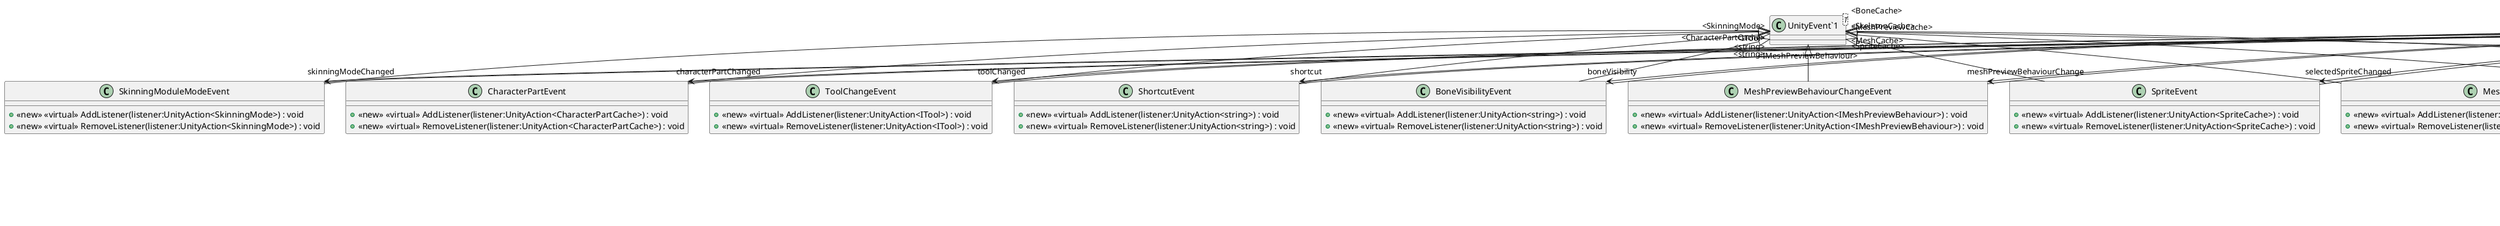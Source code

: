 @startuml
class SkinningEvents {
}
class SpriteEvent {
    + <<new>> <<virtual>> AddListener(listener:UnityAction<SpriteCache>) : void
    + <<new>> <<virtual>> RemoveListener(listener:UnityAction<SpriteCache>) : void
}
class SkeletonEvent {
    + <<new>> <<virtual>> AddListener(listener:UnityAction<SkeletonCache>) : void
    + <<new>> <<virtual>> RemoveListener(listener:UnityAction<SkeletonCache>) : void
}
class MeshEvent {
    + <<new>> <<virtual>> AddListener(listener:UnityAction<MeshCache>) : void
    + <<new>> <<virtual>> RemoveListener(listener:UnityAction<MeshCache>) : void
}
class MeshPreviewEvent {
    + <<new>> <<virtual>> AddListener(listener:UnityAction<MeshPreviewCache>) : void
    + <<new>> <<virtual>> RemoveListener(listener:UnityAction<MeshPreviewCache>) : void
}
class SkinningModuleModeEvent {
    + <<new>> <<virtual>> AddListener(listener:UnityAction<SkinningMode>) : void
    + <<new>> <<virtual>> RemoveListener(listener:UnityAction<SkinningMode>) : void
}
class BoneSelectionEvent {
    + <<new>> <<virtual>> AddListener(listener:UnityAction) : void
    + <<new>> <<virtual>> RemoveListener(listener:UnityAction) : void
}
class BoneEvent {
    + <<new>> <<virtual>> AddListener(listener:UnityAction<BoneCache>) : void
    + <<new>> <<virtual>> RemoveListener(listener:UnityAction<BoneCache>) : void
}
class CharacterPartEvent {
    + <<new>> <<virtual>> AddListener(listener:UnityAction<CharacterPartCache>) : void
    + <<new>> <<virtual>> RemoveListener(listener:UnityAction<CharacterPartCache>) : void
}
class ToolChangeEvent {
    + <<new>> <<virtual>> AddListener(listener:UnityAction<ITool>) : void
    + <<new>> <<virtual>> RemoveListener(listener:UnityAction<ITool>) : void
}
class RestoreBindPoseEvent {
    + <<new>> <<virtual>> AddListener(listener:UnityAction) : void
    + <<new>> <<virtual>> RemoveListener(listener:UnityAction) : void
}
class CopyEvent {
    + <<new>> <<virtual>> AddListener(listener:UnityAction) : void
    + <<new>> <<virtual>> RemoveListener(listener:UnityAction) : void
}
class PasteEvent {
    + <<new>> <<virtual>> AddListener(listener:UnityAction<bool, bool, bool, bool>) : void
    + <<new>> <<virtual>> RemoveListener(listener:UnityAction<bool, bool, bool, bool>) : void
}
class ShortcutEvent {
    + <<new>> <<virtual>> AddListener(listener:UnityAction<string>) : void
    + <<new>> <<virtual>> RemoveListener(listener:UnityAction<string>) : void
}
class BoneVisibilityEvent {
    + <<new>> <<virtual>> AddListener(listener:UnityAction<string>) : void
    + <<new>> <<virtual>> RemoveListener(listener:UnityAction<string>) : void
}
class MeshPreviewBehaviourChangeEvent {
    + <<new>> <<virtual>> AddListener(listener:UnityAction<IMeshPreviewBehaviour>) : void
    + <<new>> <<virtual>> RemoveListener(listener:UnityAction<IMeshPreviewBehaviour>) : void
}
class "UnityEvent`1"<T> {
}
class "UnityEvent`4"<T1,T2,T3,T4> {
}
SkinningEvents --> "selectedSpriteChanged" SpriteEvent
SkinningEvents --> "skeletonPreviewPoseChanged" SkeletonEvent
SkinningEvents --> "skeletonBindPoseChanged" SkeletonEvent
SkinningEvents --> "skeletonTopologyChanged" SkeletonEvent
SkinningEvents --> "meshChanged" MeshEvent
SkinningEvents --> "meshPreviewChanged" MeshPreviewEvent
SkinningEvents --> "skinningModeChanged" SkinningModuleModeEvent
SkinningEvents --> "boneSelectionChanged" BoneSelectionEvent
SkinningEvents --> "boneNameChanged" BoneEvent
SkinningEvents --> "boneDepthChanged" BoneEvent
SkinningEvents --> "boneColorChanged" BoneEvent
SkinningEvents --> "characterPartChanged" CharacterPartEvent
SkinningEvents --> "toolChanged" ToolChangeEvent
SkinningEvents --> "restoreBindPose" RestoreBindPoseEvent
SkinningEvents --> "copy" CopyEvent
SkinningEvents --> "paste" PasteEvent
SkinningEvents --> "shortcut" ShortcutEvent
SkinningEvents --> "boneVisibility" BoneVisibilityEvent
SkinningEvents --> "meshPreviewBehaviourChange" MeshPreviewBehaviourChangeEvent
SkinningEvents --> "pivotChange" UnityEvent
SkinningEvents +-- SpriteEvent
"UnityEvent`1" "<SpriteCache>" <|-- SpriteEvent
SkinningEvents +-- SkeletonEvent
"UnityEvent`1" "<SkeletonCache>" <|-- SkeletonEvent
SkinningEvents +-- MeshEvent
"UnityEvent`1" "<MeshCache>" <|-- MeshEvent
SkinningEvents +-- MeshPreviewEvent
"UnityEvent`1" "<MeshPreviewCache>" <|-- MeshPreviewEvent
SkinningEvents +-- SkinningModuleModeEvent
"UnityEvent`1" "<SkinningMode>" <|-- SkinningModuleModeEvent
SkinningEvents +-- BoneSelectionEvent
UnityEvent <|-- BoneSelectionEvent
SkinningEvents +-- BoneEvent
"UnityEvent`1" "<BoneCache>" <|-- BoneEvent
SkinningEvents +-- CharacterPartEvent
"UnityEvent`1" "<CharacterPartCache>" <|-- CharacterPartEvent
SkinningEvents +-- ToolChangeEvent
"UnityEvent`1" "<ITool>" <|-- ToolChangeEvent
SkinningEvents +-- RestoreBindPoseEvent
UnityEvent <|-- RestoreBindPoseEvent
SkinningEvents +-- CopyEvent
UnityEvent <|-- CopyEvent
SkinningEvents +-- PasteEvent
"UnityEvent`4" "<bool,bool,bool,bool>" <|-- PasteEvent
SkinningEvents +-- ShortcutEvent
"UnityEvent`1" "<string>" <|-- ShortcutEvent
SkinningEvents +-- BoneVisibilityEvent
"UnityEvent`1" "<string>" <|-- BoneVisibilityEvent
SkinningEvents +-- MeshPreviewBehaviourChangeEvent
"UnityEvent`1" "<IMeshPreviewBehaviour>" <|-- MeshPreviewBehaviourChangeEvent
@enduml
